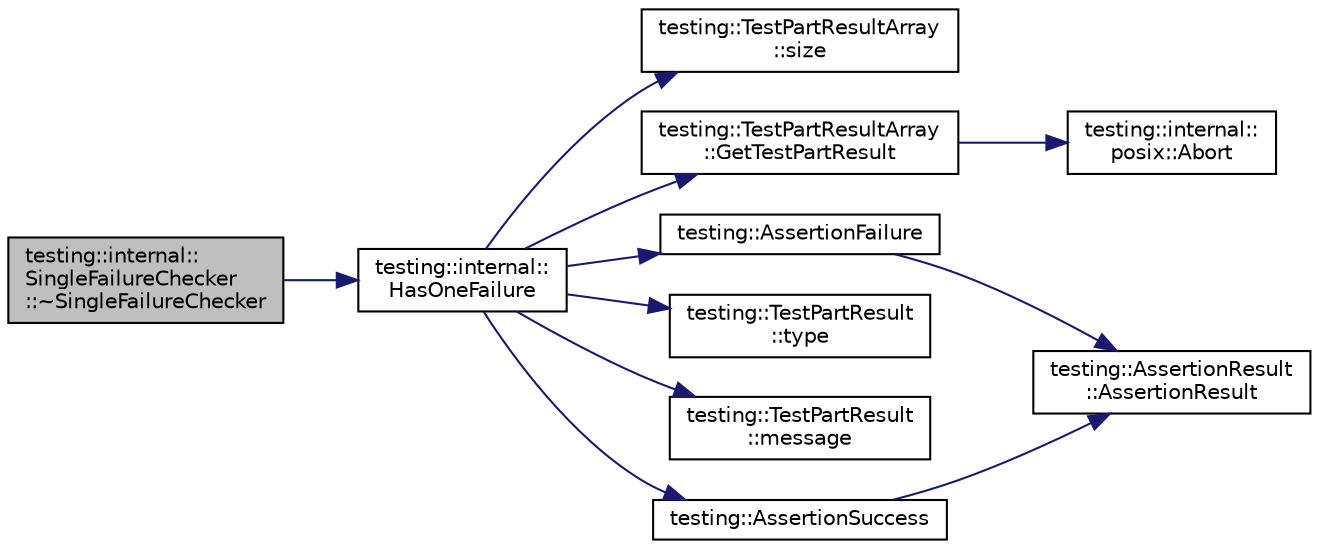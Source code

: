 digraph "testing::internal::SingleFailureChecker::~SingleFailureChecker"
{
  edge [fontname="Helvetica",fontsize="10",labelfontname="Helvetica",labelfontsize="10"];
  node [fontname="Helvetica",fontsize="10",shape=record];
  rankdir="LR";
  Node2 [label="testing::internal::\lSingleFailureChecker\l::~SingleFailureChecker",height=0.2,width=0.4,color="black", fillcolor="grey75", style="filled", fontcolor="black"];
  Node2 -> Node3 [color="midnightblue",fontsize="10",style="solid",fontname="Helvetica"];
  Node3 [label="testing::internal::\lHasOneFailure",height=0.2,width=0.4,color="black", fillcolor="white", style="filled",URL="$d0/da7/namespacetesting_1_1internal.html#a38618bb530a57a3ee8c80dc02af09aab"];
  Node3 -> Node4 [color="midnightblue",fontsize="10",style="solid",fontname="Helvetica"];
  Node4 [label="testing::TestPartResultArray\l::size",height=0.2,width=0.4,color="black", fillcolor="white", style="filled",URL="$d4/d5d/classtesting_1_1_test_part_result_array.html#a31555f11ba42b81ddad0a26a87710d0a"];
  Node3 -> Node5 [color="midnightblue",fontsize="10",style="solid",fontname="Helvetica"];
  Node5 [label="testing::TestPartResultArray\l::GetTestPartResult",height=0.2,width=0.4,color="black", fillcolor="white", style="filled",URL="$d4/d5d/classtesting_1_1_test_part_result_array.html#aa44d02a01c87f47393b07951bab6e025"];
  Node5 -> Node6 [color="midnightblue",fontsize="10",style="solid",fontname="Helvetica"];
  Node6 [label="testing::internal::\lposix::Abort",height=0.2,width=0.4,color="black", fillcolor="white", style="filled",URL="$d0/d81/namespacetesting_1_1internal_1_1posix.html#a69b8278c59359dd6a6f941b4643db9fb"];
  Node3 -> Node7 [color="midnightblue",fontsize="10",style="solid",fontname="Helvetica"];
  Node7 [label="testing::AssertionFailure",height=0.2,width=0.4,color="black", fillcolor="white", style="filled",URL="$d0/d75/namespacetesting.html#a75cb789614cb1c28c34627a4a3c053df"];
  Node7 -> Node8 [color="midnightblue",fontsize="10",style="solid",fontname="Helvetica"];
  Node8 [label="testing::AssertionResult\l::AssertionResult",height=0.2,width=0.4,color="black", fillcolor="white", style="filled",URL="$d5/dec/classtesting_1_1_assertion_result.html#a27788116f03f90aec4daf592fd809ead"];
  Node3 -> Node9 [color="midnightblue",fontsize="10",style="solid",fontname="Helvetica"];
  Node9 [label="testing::TestPartResult\l::type",height=0.2,width=0.4,color="black", fillcolor="white", style="filled",URL="$d0/d4b/classtesting_1_1_test_part_result.html#aab92b225e8a472e78bd3889ca6df0d2a"];
  Node3 -> Node10 [color="midnightblue",fontsize="10",style="solid",fontname="Helvetica"];
  Node10 [label="testing::TestPartResult\l::message",height=0.2,width=0.4,color="black", fillcolor="white", style="filled",URL="$d0/d4b/classtesting_1_1_test_part_result.html#a5019dc9d753aba5949777270de255d49"];
  Node3 -> Node11 [color="midnightblue",fontsize="10",style="solid",fontname="Helvetica"];
  Node11 [label="testing::AssertionSuccess",height=0.2,width=0.4,color="black", fillcolor="white", style="filled",URL="$d0/d75/namespacetesting.html#ac1d0baedb17286c5c6c87bd1a45da8ac"];
  Node11 -> Node8 [color="midnightblue",fontsize="10",style="solid",fontname="Helvetica"];
}
